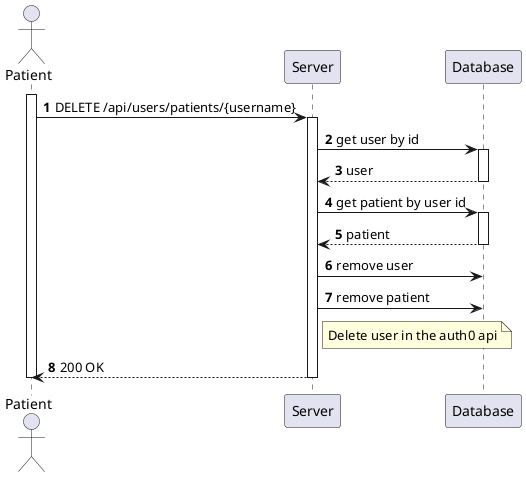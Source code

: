 @startuml process-view
autonumber

actor "Patient" as Patient
participant "Server" as Server
participant "Database" as Database

activate Patient

    Patient-> Server : DELETE /api/users/patients/{username}

    activate Server

        Server -> Database : get user by id
        
        activate Database

            Database --> Server : user

        deactivate Database

        Server -> Database : get patient by user id
        
        activate Database

            Database --> Server : patient

        deactivate Database

        Server -> Database : remove user

        Server -> Database : remove patient

        Note  right of Server: Delete user in the auth0 api

        Patient <-- Server : 200 OK

    deactivate Server
deactivate Patient

@enduml